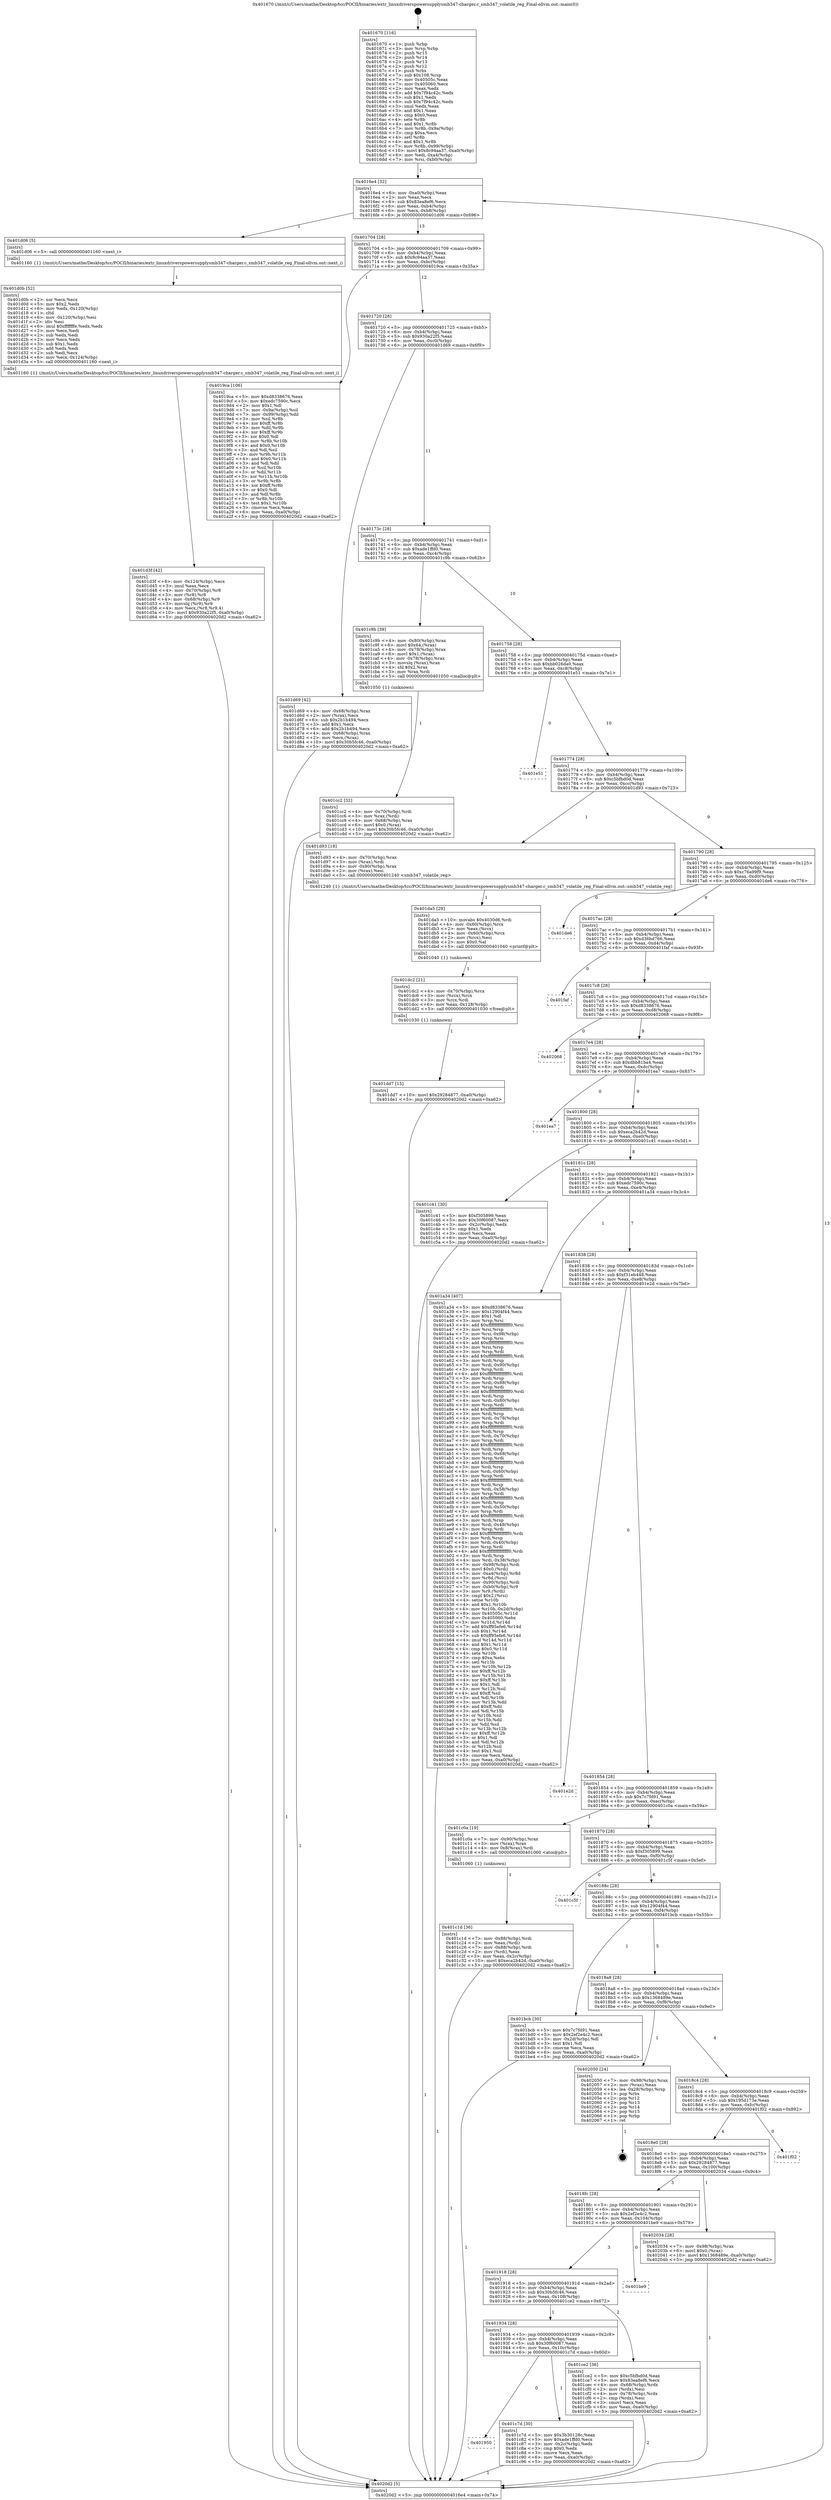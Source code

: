 digraph "0x401670" {
  label = "0x401670 (/mnt/c/Users/mathe/Desktop/tcc/POCII/binaries/extr_linuxdriverspowersupplysmb347-charger.c_smb347_volatile_reg_Final-ollvm.out::main(0))"
  labelloc = "t"
  node[shape=record]

  Entry [label="",width=0.3,height=0.3,shape=circle,fillcolor=black,style=filled]
  "0x4016e4" [label="{
     0x4016e4 [32]\l
     | [instrs]\l
     &nbsp;&nbsp;0x4016e4 \<+6\>: mov -0xa0(%rbp),%eax\l
     &nbsp;&nbsp;0x4016ea \<+2\>: mov %eax,%ecx\l
     &nbsp;&nbsp;0x4016ec \<+6\>: sub $0x83ea8ef6,%ecx\l
     &nbsp;&nbsp;0x4016f2 \<+6\>: mov %eax,-0xb4(%rbp)\l
     &nbsp;&nbsp;0x4016f8 \<+6\>: mov %ecx,-0xb8(%rbp)\l
     &nbsp;&nbsp;0x4016fe \<+6\>: je 0000000000401d06 \<main+0x696\>\l
  }"]
  "0x401d06" [label="{
     0x401d06 [5]\l
     | [instrs]\l
     &nbsp;&nbsp;0x401d06 \<+5\>: call 0000000000401160 \<next_i\>\l
     | [calls]\l
     &nbsp;&nbsp;0x401160 \{1\} (/mnt/c/Users/mathe/Desktop/tcc/POCII/binaries/extr_linuxdriverspowersupplysmb347-charger.c_smb347_volatile_reg_Final-ollvm.out::next_i)\l
  }"]
  "0x401704" [label="{
     0x401704 [28]\l
     | [instrs]\l
     &nbsp;&nbsp;0x401704 \<+5\>: jmp 0000000000401709 \<main+0x99\>\l
     &nbsp;&nbsp;0x401709 \<+6\>: mov -0xb4(%rbp),%eax\l
     &nbsp;&nbsp;0x40170f \<+5\>: sub $0x8c94aa37,%eax\l
     &nbsp;&nbsp;0x401714 \<+6\>: mov %eax,-0xbc(%rbp)\l
     &nbsp;&nbsp;0x40171a \<+6\>: je 00000000004019ca \<main+0x35a\>\l
  }"]
  Exit [label="",width=0.3,height=0.3,shape=circle,fillcolor=black,style=filled,peripheries=2]
  "0x4019ca" [label="{
     0x4019ca [106]\l
     | [instrs]\l
     &nbsp;&nbsp;0x4019ca \<+5\>: mov $0xd8338676,%eax\l
     &nbsp;&nbsp;0x4019cf \<+5\>: mov $0xedc7590c,%ecx\l
     &nbsp;&nbsp;0x4019d4 \<+2\>: mov $0x1,%dl\l
     &nbsp;&nbsp;0x4019d6 \<+7\>: mov -0x9a(%rbp),%sil\l
     &nbsp;&nbsp;0x4019dd \<+7\>: mov -0x99(%rbp),%dil\l
     &nbsp;&nbsp;0x4019e4 \<+3\>: mov %sil,%r8b\l
     &nbsp;&nbsp;0x4019e7 \<+4\>: xor $0xff,%r8b\l
     &nbsp;&nbsp;0x4019eb \<+3\>: mov %dil,%r9b\l
     &nbsp;&nbsp;0x4019ee \<+4\>: xor $0xff,%r9b\l
     &nbsp;&nbsp;0x4019f2 \<+3\>: xor $0x0,%dl\l
     &nbsp;&nbsp;0x4019f5 \<+3\>: mov %r8b,%r10b\l
     &nbsp;&nbsp;0x4019f8 \<+4\>: and $0x0,%r10b\l
     &nbsp;&nbsp;0x4019fc \<+3\>: and %dl,%sil\l
     &nbsp;&nbsp;0x4019ff \<+3\>: mov %r9b,%r11b\l
     &nbsp;&nbsp;0x401a02 \<+4\>: and $0x0,%r11b\l
     &nbsp;&nbsp;0x401a06 \<+3\>: and %dl,%dil\l
     &nbsp;&nbsp;0x401a09 \<+3\>: or %sil,%r10b\l
     &nbsp;&nbsp;0x401a0c \<+3\>: or %dil,%r11b\l
     &nbsp;&nbsp;0x401a0f \<+3\>: xor %r11b,%r10b\l
     &nbsp;&nbsp;0x401a12 \<+3\>: or %r9b,%r8b\l
     &nbsp;&nbsp;0x401a15 \<+4\>: xor $0xff,%r8b\l
     &nbsp;&nbsp;0x401a19 \<+3\>: or $0x0,%dl\l
     &nbsp;&nbsp;0x401a1c \<+3\>: and %dl,%r8b\l
     &nbsp;&nbsp;0x401a1f \<+3\>: or %r8b,%r10b\l
     &nbsp;&nbsp;0x401a22 \<+4\>: test $0x1,%r10b\l
     &nbsp;&nbsp;0x401a26 \<+3\>: cmovne %ecx,%eax\l
     &nbsp;&nbsp;0x401a29 \<+6\>: mov %eax,-0xa0(%rbp)\l
     &nbsp;&nbsp;0x401a2f \<+5\>: jmp 00000000004020d2 \<main+0xa62\>\l
  }"]
  "0x401720" [label="{
     0x401720 [28]\l
     | [instrs]\l
     &nbsp;&nbsp;0x401720 \<+5\>: jmp 0000000000401725 \<main+0xb5\>\l
     &nbsp;&nbsp;0x401725 \<+6\>: mov -0xb4(%rbp),%eax\l
     &nbsp;&nbsp;0x40172b \<+5\>: sub $0x930a22f5,%eax\l
     &nbsp;&nbsp;0x401730 \<+6\>: mov %eax,-0xc0(%rbp)\l
     &nbsp;&nbsp;0x401736 \<+6\>: je 0000000000401d69 \<main+0x6f9\>\l
  }"]
  "0x4020d2" [label="{
     0x4020d2 [5]\l
     | [instrs]\l
     &nbsp;&nbsp;0x4020d2 \<+5\>: jmp 00000000004016e4 \<main+0x74\>\l
  }"]
  "0x401670" [label="{
     0x401670 [116]\l
     | [instrs]\l
     &nbsp;&nbsp;0x401670 \<+1\>: push %rbp\l
     &nbsp;&nbsp;0x401671 \<+3\>: mov %rsp,%rbp\l
     &nbsp;&nbsp;0x401674 \<+2\>: push %r15\l
     &nbsp;&nbsp;0x401676 \<+2\>: push %r14\l
     &nbsp;&nbsp;0x401678 \<+2\>: push %r13\l
     &nbsp;&nbsp;0x40167a \<+2\>: push %r12\l
     &nbsp;&nbsp;0x40167c \<+1\>: push %rbx\l
     &nbsp;&nbsp;0x40167d \<+7\>: sub $0x108,%rsp\l
     &nbsp;&nbsp;0x401684 \<+7\>: mov 0x40505c,%eax\l
     &nbsp;&nbsp;0x40168b \<+7\>: mov 0x405060,%ecx\l
     &nbsp;&nbsp;0x401692 \<+2\>: mov %eax,%edx\l
     &nbsp;&nbsp;0x401694 \<+6\>: add $0x7f94c42c,%edx\l
     &nbsp;&nbsp;0x40169a \<+3\>: sub $0x1,%edx\l
     &nbsp;&nbsp;0x40169d \<+6\>: sub $0x7f94c42c,%edx\l
     &nbsp;&nbsp;0x4016a3 \<+3\>: imul %edx,%eax\l
     &nbsp;&nbsp;0x4016a6 \<+3\>: and $0x1,%eax\l
     &nbsp;&nbsp;0x4016a9 \<+3\>: cmp $0x0,%eax\l
     &nbsp;&nbsp;0x4016ac \<+4\>: sete %r8b\l
     &nbsp;&nbsp;0x4016b0 \<+4\>: and $0x1,%r8b\l
     &nbsp;&nbsp;0x4016b4 \<+7\>: mov %r8b,-0x9a(%rbp)\l
     &nbsp;&nbsp;0x4016bb \<+3\>: cmp $0xa,%ecx\l
     &nbsp;&nbsp;0x4016be \<+4\>: setl %r8b\l
     &nbsp;&nbsp;0x4016c2 \<+4\>: and $0x1,%r8b\l
     &nbsp;&nbsp;0x4016c6 \<+7\>: mov %r8b,-0x99(%rbp)\l
     &nbsp;&nbsp;0x4016cd \<+10\>: movl $0x8c94aa37,-0xa0(%rbp)\l
     &nbsp;&nbsp;0x4016d7 \<+6\>: mov %edi,-0xa4(%rbp)\l
     &nbsp;&nbsp;0x4016dd \<+7\>: mov %rsi,-0xb0(%rbp)\l
  }"]
  "0x401dd7" [label="{
     0x401dd7 [15]\l
     | [instrs]\l
     &nbsp;&nbsp;0x401dd7 \<+10\>: movl $0x29284877,-0xa0(%rbp)\l
     &nbsp;&nbsp;0x401de1 \<+5\>: jmp 00000000004020d2 \<main+0xa62\>\l
  }"]
  "0x401d69" [label="{
     0x401d69 [42]\l
     | [instrs]\l
     &nbsp;&nbsp;0x401d69 \<+4\>: mov -0x68(%rbp),%rax\l
     &nbsp;&nbsp;0x401d6d \<+2\>: mov (%rax),%ecx\l
     &nbsp;&nbsp;0x401d6f \<+6\>: sub $0x2b1b494,%ecx\l
     &nbsp;&nbsp;0x401d75 \<+3\>: add $0x1,%ecx\l
     &nbsp;&nbsp;0x401d78 \<+6\>: add $0x2b1b494,%ecx\l
     &nbsp;&nbsp;0x401d7e \<+4\>: mov -0x68(%rbp),%rax\l
     &nbsp;&nbsp;0x401d82 \<+2\>: mov %ecx,(%rax)\l
     &nbsp;&nbsp;0x401d84 \<+10\>: movl $0x30b5fc46,-0xa0(%rbp)\l
     &nbsp;&nbsp;0x401d8e \<+5\>: jmp 00000000004020d2 \<main+0xa62\>\l
  }"]
  "0x40173c" [label="{
     0x40173c [28]\l
     | [instrs]\l
     &nbsp;&nbsp;0x40173c \<+5\>: jmp 0000000000401741 \<main+0xd1\>\l
     &nbsp;&nbsp;0x401741 \<+6\>: mov -0xb4(%rbp),%eax\l
     &nbsp;&nbsp;0x401747 \<+5\>: sub $0xade1ffd0,%eax\l
     &nbsp;&nbsp;0x40174c \<+6\>: mov %eax,-0xc4(%rbp)\l
     &nbsp;&nbsp;0x401752 \<+6\>: je 0000000000401c9b \<main+0x62b\>\l
  }"]
  "0x401dc2" [label="{
     0x401dc2 [21]\l
     | [instrs]\l
     &nbsp;&nbsp;0x401dc2 \<+4\>: mov -0x70(%rbp),%rcx\l
     &nbsp;&nbsp;0x401dc6 \<+3\>: mov (%rcx),%rcx\l
     &nbsp;&nbsp;0x401dc9 \<+3\>: mov %rcx,%rdi\l
     &nbsp;&nbsp;0x401dcc \<+6\>: mov %eax,-0x128(%rbp)\l
     &nbsp;&nbsp;0x401dd2 \<+5\>: call 0000000000401030 \<free@plt\>\l
     | [calls]\l
     &nbsp;&nbsp;0x401030 \{1\} (unknown)\l
  }"]
  "0x401c9b" [label="{
     0x401c9b [39]\l
     | [instrs]\l
     &nbsp;&nbsp;0x401c9b \<+4\>: mov -0x80(%rbp),%rax\l
     &nbsp;&nbsp;0x401c9f \<+6\>: movl $0x64,(%rax)\l
     &nbsp;&nbsp;0x401ca5 \<+4\>: mov -0x78(%rbp),%rax\l
     &nbsp;&nbsp;0x401ca9 \<+6\>: movl $0x1,(%rax)\l
     &nbsp;&nbsp;0x401caf \<+4\>: mov -0x78(%rbp),%rax\l
     &nbsp;&nbsp;0x401cb3 \<+3\>: movslq (%rax),%rax\l
     &nbsp;&nbsp;0x401cb6 \<+4\>: shl $0x2,%rax\l
     &nbsp;&nbsp;0x401cba \<+3\>: mov %rax,%rdi\l
     &nbsp;&nbsp;0x401cbd \<+5\>: call 0000000000401050 \<malloc@plt\>\l
     | [calls]\l
     &nbsp;&nbsp;0x401050 \{1\} (unknown)\l
  }"]
  "0x401758" [label="{
     0x401758 [28]\l
     | [instrs]\l
     &nbsp;&nbsp;0x401758 \<+5\>: jmp 000000000040175d \<main+0xed\>\l
     &nbsp;&nbsp;0x40175d \<+6\>: mov -0xb4(%rbp),%eax\l
     &nbsp;&nbsp;0x401763 \<+5\>: sub $0xbb026da0,%eax\l
     &nbsp;&nbsp;0x401768 \<+6\>: mov %eax,-0xc8(%rbp)\l
     &nbsp;&nbsp;0x40176e \<+6\>: je 0000000000401e51 \<main+0x7e1\>\l
  }"]
  "0x401da5" [label="{
     0x401da5 [29]\l
     | [instrs]\l
     &nbsp;&nbsp;0x401da5 \<+10\>: movabs $0x4030d6,%rdi\l
     &nbsp;&nbsp;0x401daf \<+4\>: mov -0x60(%rbp),%rcx\l
     &nbsp;&nbsp;0x401db3 \<+2\>: mov %eax,(%rcx)\l
     &nbsp;&nbsp;0x401db5 \<+4\>: mov -0x60(%rbp),%rcx\l
     &nbsp;&nbsp;0x401db9 \<+2\>: mov (%rcx),%esi\l
     &nbsp;&nbsp;0x401dbb \<+2\>: mov $0x0,%al\l
     &nbsp;&nbsp;0x401dbd \<+5\>: call 0000000000401040 \<printf@plt\>\l
     | [calls]\l
     &nbsp;&nbsp;0x401040 \{1\} (unknown)\l
  }"]
  "0x401e51" [label="{
     0x401e51\l
  }", style=dashed]
  "0x401774" [label="{
     0x401774 [28]\l
     | [instrs]\l
     &nbsp;&nbsp;0x401774 \<+5\>: jmp 0000000000401779 \<main+0x109\>\l
     &nbsp;&nbsp;0x401779 \<+6\>: mov -0xb4(%rbp),%eax\l
     &nbsp;&nbsp;0x40177f \<+5\>: sub $0xc5bfbd0d,%eax\l
     &nbsp;&nbsp;0x401784 \<+6\>: mov %eax,-0xcc(%rbp)\l
     &nbsp;&nbsp;0x40178a \<+6\>: je 0000000000401d93 \<main+0x723\>\l
  }"]
  "0x401d3f" [label="{
     0x401d3f [42]\l
     | [instrs]\l
     &nbsp;&nbsp;0x401d3f \<+6\>: mov -0x124(%rbp),%ecx\l
     &nbsp;&nbsp;0x401d45 \<+3\>: imul %eax,%ecx\l
     &nbsp;&nbsp;0x401d48 \<+4\>: mov -0x70(%rbp),%r8\l
     &nbsp;&nbsp;0x401d4c \<+3\>: mov (%r8),%r8\l
     &nbsp;&nbsp;0x401d4f \<+4\>: mov -0x68(%rbp),%r9\l
     &nbsp;&nbsp;0x401d53 \<+3\>: movslq (%r9),%r9\l
     &nbsp;&nbsp;0x401d56 \<+4\>: mov %ecx,(%r8,%r9,4)\l
     &nbsp;&nbsp;0x401d5a \<+10\>: movl $0x930a22f5,-0xa0(%rbp)\l
     &nbsp;&nbsp;0x401d64 \<+5\>: jmp 00000000004020d2 \<main+0xa62\>\l
  }"]
  "0x401d93" [label="{
     0x401d93 [18]\l
     | [instrs]\l
     &nbsp;&nbsp;0x401d93 \<+4\>: mov -0x70(%rbp),%rax\l
     &nbsp;&nbsp;0x401d97 \<+3\>: mov (%rax),%rdi\l
     &nbsp;&nbsp;0x401d9a \<+4\>: mov -0x80(%rbp),%rax\l
     &nbsp;&nbsp;0x401d9e \<+2\>: mov (%rax),%esi\l
     &nbsp;&nbsp;0x401da0 \<+5\>: call 0000000000401240 \<smb347_volatile_reg\>\l
     | [calls]\l
     &nbsp;&nbsp;0x401240 \{1\} (/mnt/c/Users/mathe/Desktop/tcc/POCII/binaries/extr_linuxdriverspowersupplysmb347-charger.c_smb347_volatile_reg_Final-ollvm.out::smb347_volatile_reg)\l
  }"]
  "0x401790" [label="{
     0x401790 [28]\l
     | [instrs]\l
     &nbsp;&nbsp;0x401790 \<+5\>: jmp 0000000000401795 \<main+0x125\>\l
     &nbsp;&nbsp;0x401795 \<+6\>: mov -0xb4(%rbp),%eax\l
     &nbsp;&nbsp;0x40179b \<+5\>: sub $0xc76a99f9,%eax\l
     &nbsp;&nbsp;0x4017a0 \<+6\>: mov %eax,-0xd0(%rbp)\l
     &nbsp;&nbsp;0x4017a6 \<+6\>: je 0000000000401de6 \<main+0x776\>\l
  }"]
  "0x401d0b" [label="{
     0x401d0b [52]\l
     | [instrs]\l
     &nbsp;&nbsp;0x401d0b \<+2\>: xor %ecx,%ecx\l
     &nbsp;&nbsp;0x401d0d \<+5\>: mov $0x2,%edx\l
     &nbsp;&nbsp;0x401d12 \<+6\>: mov %edx,-0x120(%rbp)\l
     &nbsp;&nbsp;0x401d18 \<+1\>: cltd\l
     &nbsp;&nbsp;0x401d19 \<+6\>: mov -0x120(%rbp),%esi\l
     &nbsp;&nbsp;0x401d1f \<+2\>: idiv %esi\l
     &nbsp;&nbsp;0x401d21 \<+6\>: imul $0xfffffffe,%edx,%edx\l
     &nbsp;&nbsp;0x401d27 \<+2\>: mov %ecx,%edi\l
     &nbsp;&nbsp;0x401d29 \<+2\>: sub %edx,%edi\l
     &nbsp;&nbsp;0x401d2b \<+2\>: mov %ecx,%edx\l
     &nbsp;&nbsp;0x401d2d \<+3\>: sub $0x1,%edx\l
     &nbsp;&nbsp;0x401d30 \<+2\>: add %edx,%edi\l
     &nbsp;&nbsp;0x401d32 \<+2\>: sub %edi,%ecx\l
     &nbsp;&nbsp;0x401d34 \<+6\>: mov %ecx,-0x124(%rbp)\l
     &nbsp;&nbsp;0x401d3a \<+5\>: call 0000000000401160 \<next_i\>\l
     | [calls]\l
     &nbsp;&nbsp;0x401160 \{1\} (/mnt/c/Users/mathe/Desktop/tcc/POCII/binaries/extr_linuxdriverspowersupplysmb347-charger.c_smb347_volatile_reg_Final-ollvm.out::next_i)\l
  }"]
  "0x401de6" [label="{
     0x401de6\l
  }", style=dashed]
  "0x4017ac" [label="{
     0x4017ac [28]\l
     | [instrs]\l
     &nbsp;&nbsp;0x4017ac \<+5\>: jmp 00000000004017b1 \<main+0x141\>\l
     &nbsp;&nbsp;0x4017b1 \<+6\>: mov -0xb4(%rbp),%eax\l
     &nbsp;&nbsp;0x4017b7 \<+5\>: sub $0xd36bd766,%eax\l
     &nbsp;&nbsp;0x4017bc \<+6\>: mov %eax,-0xd4(%rbp)\l
     &nbsp;&nbsp;0x4017c2 \<+6\>: je 0000000000401faf \<main+0x93f\>\l
  }"]
  "0x401cc2" [label="{
     0x401cc2 [32]\l
     | [instrs]\l
     &nbsp;&nbsp;0x401cc2 \<+4\>: mov -0x70(%rbp),%rdi\l
     &nbsp;&nbsp;0x401cc6 \<+3\>: mov %rax,(%rdi)\l
     &nbsp;&nbsp;0x401cc9 \<+4\>: mov -0x68(%rbp),%rax\l
     &nbsp;&nbsp;0x401ccd \<+6\>: movl $0x0,(%rax)\l
     &nbsp;&nbsp;0x401cd3 \<+10\>: movl $0x30b5fc46,-0xa0(%rbp)\l
     &nbsp;&nbsp;0x401cdd \<+5\>: jmp 00000000004020d2 \<main+0xa62\>\l
  }"]
  "0x401faf" [label="{
     0x401faf\l
  }", style=dashed]
  "0x4017c8" [label="{
     0x4017c8 [28]\l
     | [instrs]\l
     &nbsp;&nbsp;0x4017c8 \<+5\>: jmp 00000000004017cd \<main+0x15d\>\l
     &nbsp;&nbsp;0x4017cd \<+6\>: mov -0xb4(%rbp),%eax\l
     &nbsp;&nbsp;0x4017d3 \<+5\>: sub $0xd8338676,%eax\l
     &nbsp;&nbsp;0x4017d8 \<+6\>: mov %eax,-0xd8(%rbp)\l
     &nbsp;&nbsp;0x4017de \<+6\>: je 0000000000402068 \<main+0x9f8\>\l
  }"]
  "0x401950" [label="{
     0x401950\l
  }", style=dashed]
  "0x402068" [label="{
     0x402068\l
  }", style=dashed]
  "0x4017e4" [label="{
     0x4017e4 [28]\l
     | [instrs]\l
     &nbsp;&nbsp;0x4017e4 \<+5\>: jmp 00000000004017e9 \<main+0x179\>\l
     &nbsp;&nbsp;0x4017e9 \<+6\>: mov -0xb4(%rbp),%eax\l
     &nbsp;&nbsp;0x4017ef \<+5\>: sub $0xdbb81ba4,%eax\l
     &nbsp;&nbsp;0x4017f4 \<+6\>: mov %eax,-0xdc(%rbp)\l
     &nbsp;&nbsp;0x4017fa \<+6\>: je 0000000000401ea7 \<main+0x837\>\l
  }"]
  "0x401c7d" [label="{
     0x401c7d [30]\l
     | [instrs]\l
     &nbsp;&nbsp;0x401c7d \<+5\>: mov $0x3b30128c,%eax\l
     &nbsp;&nbsp;0x401c82 \<+5\>: mov $0xade1ffd0,%ecx\l
     &nbsp;&nbsp;0x401c87 \<+3\>: mov -0x2c(%rbp),%edx\l
     &nbsp;&nbsp;0x401c8a \<+3\>: cmp $0x0,%edx\l
     &nbsp;&nbsp;0x401c8d \<+3\>: cmove %ecx,%eax\l
     &nbsp;&nbsp;0x401c90 \<+6\>: mov %eax,-0xa0(%rbp)\l
     &nbsp;&nbsp;0x401c96 \<+5\>: jmp 00000000004020d2 \<main+0xa62\>\l
  }"]
  "0x401ea7" [label="{
     0x401ea7\l
  }", style=dashed]
  "0x401800" [label="{
     0x401800 [28]\l
     | [instrs]\l
     &nbsp;&nbsp;0x401800 \<+5\>: jmp 0000000000401805 \<main+0x195\>\l
     &nbsp;&nbsp;0x401805 \<+6\>: mov -0xb4(%rbp),%eax\l
     &nbsp;&nbsp;0x40180b \<+5\>: sub $0xeca2b42d,%eax\l
     &nbsp;&nbsp;0x401810 \<+6\>: mov %eax,-0xe0(%rbp)\l
     &nbsp;&nbsp;0x401816 \<+6\>: je 0000000000401c41 \<main+0x5d1\>\l
  }"]
  "0x401934" [label="{
     0x401934 [28]\l
     | [instrs]\l
     &nbsp;&nbsp;0x401934 \<+5\>: jmp 0000000000401939 \<main+0x2c9\>\l
     &nbsp;&nbsp;0x401939 \<+6\>: mov -0xb4(%rbp),%eax\l
     &nbsp;&nbsp;0x40193f \<+5\>: sub $0x30f60087,%eax\l
     &nbsp;&nbsp;0x401944 \<+6\>: mov %eax,-0x10c(%rbp)\l
     &nbsp;&nbsp;0x40194a \<+6\>: je 0000000000401c7d \<main+0x60d\>\l
  }"]
  "0x401c41" [label="{
     0x401c41 [30]\l
     | [instrs]\l
     &nbsp;&nbsp;0x401c41 \<+5\>: mov $0xf305899,%eax\l
     &nbsp;&nbsp;0x401c46 \<+5\>: mov $0x30f60087,%ecx\l
     &nbsp;&nbsp;0x401c4b \<+3\>: mov -0x2c(%rbp),%edx\l
     &nbsp;&nbsp;0x401c4e \<+3\>: cmp $0x1,%edx\l
     &nbsp;&nbsp;0x401c51 \<+3\>: cmovl %ecx,%eax\l
     &nbsp;&nbsp;0x401c54 \<+6\>: mov %eax,-0xa0(%rbp)\l
     &nbsp;&nbsp;0x401c5a \<+5\>: jmp 00000000004020d2 \<main+0xa62\>\l
  }"]
  "0x40181c" [label="{
     0x40181c [28]\l
     | [instrs]\l
     &nbsp;&nbsp;0x40181c \<+5\>: jmp 0000000000401821 \<main+0x1b1\>\l
     &nbsp;&nbsp;0x401821 \<+6\>: mov -0xb4(%rbp),%eax\l
     &nbsp;&nbsp;0x401827 \<+5\>: sub $0xedc7590c,%eax\l
     &nbsp;&nbsp;0x40182c \<+6\>: mov %eax,-0xe4(%rbp)\l
     &nbsp;&nbsp;0x401832 \<+6\>: je 0000000000401a34 \<main+0x3c4\>\l
  }"]
  "0x401ce2" [label="{
     0x401ce2 [36]\l
     | [instrs]\l
     &nbsp;&nbsp;0x401ce2 \<+5\>: mov $0xc5bfbd0d,%eax\l
     &nbsp;&nbsp;0x401ce7 \<+5\>: mov $0x83ea8ef6,%ecx\l
     &nbsp;&nbsp;0x401cec \<+4\>: mov -0x68(%rbp),%rdx\l
     &nbsp;&nbsp;0x401cf0 \<+2\>: mov (%rdx),%esi\l
     &nbsp;&nbsp;0x401cf2 \<+4\>: mov -0x78(%rbp),%rdx\l
     &nbsp;&nbsp;0x401cf6 \<+2\>: cmp (%rdx),%esi\l
     &nbsp;&nbsp;0x401cf8 \<+3\>: cmovl %ecx,%eax\l
     &nbsp;&nbsp;0x401cfb \<+6\>: mov %eax,-0xa0(%rbp)\l
     &nbsp;&nbsp;0x401d01 \<+5\>: jmp 00000000004020d2 \<main+0xa62\>\l
  }"]
  "0x401a34" [label="{
     0x401a34 [407]\l
     | [instrs]\l
     &nbsp;&nbsp;0x401a34 \<+5\>: mov $0xd8338676,%eax\l
     &nbsp;&nbsp;0x401a39 \<+5\>: mov $0x12904f44,%ecx\l
     &nbsp;&nbsp;0x401a3e \<+2\>: mov $0x1,%dl\l
     &nbsp;&nbsp;0x401a40 \<+3\>: mov %rsp,%rsi\l
     &nbsp;&nbsp;0x401a43 \<+4\>: add $0xfffffffffffffff0,%rsi\l
     &nbsp;&nbsp;0x401a47 \<+3\>: mov %rsi,%rsp\l
     &nbsp;&nbsp;0x401a4a \<+7\>: mov %rsi,-0x98(%rbp)\l
     &nbsp;&nbsp;0x401a51 \<+3\>: mov %rsp,%rsi\l
     &nbsp;&nbsp;0x401a54 \<+4\>: add $0xfffffffffffffff0,%rsi\l
     &nbsp;&nbsp;0x401a58 \<+3\>: mov %rsi,%rsp\l
     &nbsp;&nbsp;0x401a5b \<+3\>: mov %rsp,%rdi\l
     &nbsp;&nbsp;0x401a5e \<+4\>: add $0xfffffffffffffff0,%rdi\l
     &nbsp;&nbsp;0x401a62 \<+3\>: mov %rdi,%rsp\l
     &nbsp;&nbsp;0x401a65 \<+7\>: mov %rdi,-0x90(%rbp)\l
     &nbsp;&nbsp;0x401a6c \<+3\>: mov %rsp,%rdi\l
     &nbsp;&nbsp;0x401a6f \<+4\>: add $0xfffffffffffffff0,%rdi\l
     &nbsp;&nbsp;0x401a73 \<+3\>: mov %rdi,%rsp\l
     &nbsp;&nbsp;0x401a76 \<+7\>: mov %rdi,-0x88(%rbp)\l
     &nbsp;&nbsp;0x401a7d \<+3\>: mov %rsp,%rdi\l
     &nbsp;&nbsp;0x401a80 \<+4\>: add $0xfffffffffffffff0,%rdi\l
     &nbsp;&nbsp;0x401a84 \<+3\>: mov %rdi,%rsp\l
     &nbsp;&nbsp;0x401a87 \<+4\>: mov %rdi,-0x80(%rbp)\l
     &nbsp;&nbsp;0x401a8b \<+3\>: mov %rsp,%rdi\l
     &nbsp;&nbsp;0x401a8e \<+4\>: add $0xfffffffffffffff0,%rdi\l
     &nbsp;&nbsp;0x401a92 \<+3\>: mov %rdi,%rsp\l
     &nbsp;&nbsp;0x401a95 \<+4\>: mov %rdi,-0x78(%rbp)\l
     &nbsp;&nbsp;0x401a99 \<+3\>: mov %rsp,%rdi\l
     &nbsp;&nbsp;0x401a9c \<+4\>: add $0xfffffffffffffff0,%rdi\l
     &nbsp;&nbsp;0x401aa0 \<+3\>: mov %rdi,%rsp\l
     &nbsp;&nbsp;0x401aa3 \<+4\>: mov %rdi,-0x70(%rbp)\l
     &nbsp;&nbsp;0x401aa7 \<+3\>: mov %rsp,%rdi\l
     &nbsp;&nbsp;0x401aaa \<+4\>: add $0xfffffffffffffff0,%rdi\l
     &nbsp;&nbsp;0x401aae \<+3\>: mov %rdi,%rsp\l
     &nbsp;&nbsp;0x401ab1 \<+4\>: mov %rdi,-0x68(%rbp)\l
     &nbsp;&nbsp;0x401ab5 \<+3\>: mov %rsp,%rdi\l
     &nbsp;&nbsp;0x401ab8 \<+4\>: add $0xfffffffffffffff0,%rdi\l
     &nbsp;&nbsp;0x401abc \<+3\>: mov %rdi,%rsp\l
     &nbsp;&nbsp;0x401abf \<+4\>: mov %rdi,-0x60(%rbp)\l
     &nbsp;&nbsp;0x401ac3 \<+3\>: mov %rsp,%rdi\l
     &nbsp;&nbsp;0x401ac6 \<+4\>: add $0xfffffffffffffff0,%rdi\l
     &nbsp;&nbsp;0x401aca \<+3\>: mov %rdi,%rsp\l
     &nbsp;&nbsp;0x401acd \<+4\>: mov %rdi,-0x58(%rbp)\l
     &nbsp;&nbsp;0x401ad1 \<+3\>: mov %rsp,%rdi\l
     &nbsp;&nbsp;0x401ad4 \<+4\>: add $0xfffffffffffffff0,%rdi\l
     &nbsp;&nbsp;0x401ad8 \<+3\>: mov %rdi,%rsp\l
     &nbsp;&nbsp;0x401adb \<+4\>: mov %rdi,-0x50(%rbp)\l
     &nbsp;&nbsp;0x401adf \<+3\>: mov %rsp,%rdi\l
     &nbsp;&nbsp;0x401ae2 \<+4\>: add $0xfffffffffffffff0,%rdi\l
     &nbsp;&nbsp;0x401ae6 \<+3\>: mov %rdi,%rsp\l
     &nbsp;&nbsp;0x401ae9 \<+4\>: mov %rdi,-0x48(%rbp)\l
     &nbsp;&nbsp;0x401aed \<+3\>: mov %rsp,%rdi\l
     &nbsp;&nbsp;0x401af0 \<+4\>: add $0xfffffffffffffff0,%rdi\l
     &nbsp;&nbsp;0x401af4 \<+3\>: mov %rdi,%rsp\l
     &nbsp;&nbsp;0x401af7 \<+4\>: mov %rdi,-0x40(%rbp)\l
     &nbsp;&nbsp;0x401afb \<+3\>: mov %rsp,%rdi\l
     &nbsp;&nbsp;0x401afe \<+4\>: add $0xfffffffffffffff0,%rdi\l
     &nbsp;&nbsp;0x401b02 \<+3\>: mov %rdi,%rsp\l
     &nbsp;&nbsp;0x401b05 \<+4\>: mov %rdi,-0x38(%rbp)\l
     &nbsp;&nbsp;0x401b09 \<+7\>: mov -0x98(%rbp),%rdi\l
     &nbsp;&nbsp;0x401b10 \<+6\>: movl $0x0,(%rdi)\l
     &nbsp;&nbsp;0x401b16 \<+7\>: mov -0xa4(%rbp),%r8d\l
     &nbsp;&nbsp;0x401b1d \<+3\>: mov %r8d,(%rsi)\l
     &nbsp;&nbsp;0x401b20 \<+7\>: mov -0x90(%rbp),%rdi\l
     &nbsp;&nbsp;0x401b27 \<+7\>: mov -0xb0(%rbp),%r9\l
     &nbsp;&nbsp;0x401b2e \<+3\>: mov %r9,(%rdi)\l
     &nbsp;&nbsp;0x401b31 \<+3\>: cmpl $0x2,(%rsi)\l
     &nbsp;&nbsp;0x401b34 \<+4\>: setne %r10b\l
     &nbsp;&nbsp;0x401b38 \<+4\>: and $0x1,%r10b\l
     &nbsp;&nbsp;0x401b3c \<+4\>: mov %r10b,-0x2d(%rbp)\l
     &nbsp;&nbsp;0x401b40 \<+8\>: mov 0x40505c,%r11d\l
     &nbsp;&nbsp;0x401b48 \<+7\>: mov 0x405060,%ebx\l
     &nbsp;&nbsp;0x401b4f \<+3\>: mov %r11d,%r14d\l
     &nbsp;&nbsp;0x401b52 \<+7\>: add $0xff95efe6,%r14d\l
     &nbsp;&nbsp;0x401b59 \<+4\>: sub $0x1,%r14d\l
     &nbsp;&nbsp;0x401b5d \<+7\>: sub $0xff95efe6,%r14d\l
     &nbsp;&nbsp;0x401b64 \<+4\>: imul %r14d,%r11d\l
     &nbsp;&nbsp;0x401b68 \<+4\>: and $0x1,%r11d\l
     &nbsp;&nbsp;0x401b6c \<+4\>: cmp $0x0,%r11d\l
     &nbsp;&nbsp;0x401b70 \<+4\>: sete %r10b\l
     &nbsp;&nbsp;0x401b74 \<+3\>: cmp $0xa,%ebx\l
     &nbsp;&nbsp;0x401b77 \<+4\>: setl %r15b\l
     &nbsp;&nbsp;0x401b7b \<+3\>: mov %r10b,%r12b\l
     &nbsp;&nbsp;0x401b7e \<+4\>: xor $0xff,%r12b\l
     &nbsp;&nbsp;0x401b82 \<+3\>: mov %r15b,%r13b\l
     &nbsp;&nbsp;0x401b85 \<+4\>: xor $0xff,%r13b\l
     &nbsp;&nbsp;0x401b89 \<+3\>: xor $0x1,%dl\l
     &nbsp;&nbsp;0x401b8c \<+3\>: mov %r12b,%sil\l
     &nbsp;&nbsp;0x401b8f \<+4\>: and $0xff,%sil\l
     &nbsp;&nbsp;0x401b93 \<+3\>: and %dl,%r10b\l
     &nbsp;&nbsp;0x401b96 \<+3\>: mov %r13b,%dil\l
     &nbsp;&nbsp;0x401b99 \<+4\>: and $0xff,%dil\l
     &nbsp;&nbsp;0x401b9d \<+3\>: and %dl,%r15b\l
     &nbsp;&nbsp;0x401ba0 \<+3\>: or %r10b,%sil\l
     &nbsp;&nbsp;0x401ba3 \<+3\>: or %r15b,%dil\l
     &nbsp;&nbsp;0x401ba6 \<+3\>: xor %dil,%sil\l
     &nbsp;&nbsp;0x401ba9 \<+3\>: or %r13b,%r12b\l
     &nbsp;&nbsp;0x401bac \<+4\>: xor $0xff,%r12b\l
     &nbsp;&nbsp;0x401bb0 \<+3\>: or $0x1,%dl\l
     &nbsp;&nbsp;0x401bb3 \<+3\>: and %dl,%r12b\l
     &nbsp;&nbsp;0x401bb6 \<+3\>: or %r12b,%sil\l
     &nbsp;&nbsp;0x401bb9 \<+4\>: test $0x1,%sil\l
     &nbsp;&nbsp;0x401bbd \<+3\>: cmovne %ecx,%eax\l
     &nbsp;&nbsp;0x401bc0 \<+6\>: mov %eax,-0xa0(%rbp)\l
     &nbsp;&nbsp;0x401bc6 \<+5\>: jmp 00000000004020d2 \<main+0xa62\>\l
  }"]
  "0x401838" [label="{
     0x401838 [28]\l
     | [instrs]\l
     &nbsp;&nbsp;0x401838 \<+5\>: jmp 000000000040183d \<main+0x1cd\>\l
     &nbsp;&nbsp;0x40183d \<+6\>: mov -0xb4(%rbp),%eax\l
     &nbsp;&nbsp;0x401843 \<+5\>: sub $0xf31eb448,%eax\l
     &nbsp;&nbsp;0x401848 \<+6\>: mov %eax,-0xe8(%rbp)\l
     &nbsp;&nbsp;0x40184e \<+6\>: je 0000000000401e2d \<main+0x7bd\>\l
  }"]
  "0x401918" [label="{
     0x401918 [28]\l
     | [instrs]\l
     &nbsp;&nbsp;0x401918 \<+5\>: jmp 000000000040191d \<main+0x2ad\>\l
     &nbsp;&nbsp;0x40191d \<+6\>: mov -0xb4(%rbp),%eax\l
     &nbsp;&nbsp;0x401923 \<+5\>: sub $0x30b5fc46,%eax\l
     &nbsp;&nbsp;0x401928 \<+6\>: mov %eax,-0x108(%rbp)\l
     &nbsp;&nbsp;0x40192e \<+6\>: je 0000000000401ce2 \<main+0x672\>\l
  }"]
  "0x401be9" [label="{
     0x401be9\l
  }", style=dashed]
  "0x401e2d" [label="{
     0x401e2d\l
  }", style=dashed]
  "0x401854" [label="{
     0x401854 [28]\l
     | [instrs]\l
     &nbsp;&nbsp;0x401854 \<+5\>: jmp 0000000000401859 \<main+0x1e9\>\l
     &nbsp;&nbsp;0x401859 \<+6\>: mov -0xb4(%rbp),%eax\l
     &nbsp;&nbsp;0x40185f \<+5\>: sub $0x7c7fd91,%eax\l
     &nbsp;&nbsp;0x401864 \<+6\>: mov %eax,-0xec(%rbp)\l
     &nbsp;&nbsp;0x40186a \<+6\>: je 0000000000401c0a \<main+0x59a\>\l
  }"]
  "0x4018fc" [label="{
     0x4018fc [28]\l
     | [instrs]\l
     &nbsp;&nbsp;0x4018fc \<+5\>: jmp 0000000000401901 \<main+0x291\>\l
     &nbsp;&nbsp;0x401901 \<+6\>: mov -0xb4(%rbp),%eax\l
     &nbsp;&nbsp;0x401907 \<+5\>: sub $0x2ef2e4c2,%eax\l
     &nbsp;&nbsp;0x40190c \<+6\>: mov %eax,-0x104(%rbp)\l
     &nbsp;&nbsp;0x401912 \<+6\>: je 0000000000401be9 \<main+0x579\>\l
  }"]
  "0x401c0a" [label="{
     0x401c0a [19]\l
     | [instrs]\l
     &nbsp;&nbsp;0x401c0a \<+7\>: mov -0x90(%rbp),%rax\l
     &nbsp;&nbsp;0x401c11 \<+3\>: mov (%rax),%rax\l
     &nbsp;&nbsp;0x401c14 \<+4\>: mov 0x8(%rax),%rdi\l
     &nbsp;&nbsp;0x401c18 \<+5\>: call 0000000000401060 \<atoi@plt\>\l
     | [calls]\l
     &nbsp;&nbsp;0x401060 \{1\} (unknown)\l
  }"]
  "0x401870" [label="{
     0x401870 [28]\l
     | [instrs]\l
     &nbsp;&nbsp;0x401870 \<+5\>: jmp 0000000000401875 \<main+0x205\>\l
     &nbsp;&nbsp;0x401875 \<+6\>: mov -0xb4(%rbp),%eax\l
     &nbsp;&nbsp;0x40187b \<+5\>: sub $0xf305899,%eax\l
     &nbsp;&nbsp;0x401880 \<+6\>: mov %eax,-0xf0(%rbp)\l
     &nbsp;&nbsp;0x401886 \<+6\>: je 0000000000401c5f \<main+0x5ef\>\l
  }"]
  "0x402034" [label="{
     0x402034 [28]\l
     | [instrs]\l
     &nbsp;&nbsp;0x402034 \<+7\>: mov -0x98(%rbp),%rax\l
     &nbsp;&nbsp;0x40203b \<+6\>: movl $0x0,(%rax)\l
     &nbsp;&nbsp;0x402041 \<+10\>: movl $0x1368489e,-0xa0(%rbp)\l
     &nbsp;&nbsp;0x40204b \<+5\>: jmp 00000000004020d2 \<main+0xa62\>\l
  }"]
  "0x401c5f" [label="{
     0x401c5f\l
  }", style=dashed]
  "0x40188c" [label="{
     0x40188c [28]\l
     | [instrs]\l
     &nbsp;&nbsp;0x40188c \<+5\>: jmp 0000000000401891 \<main+0x221\>\l
     &nbsp;&nbsp;0x401891 \<+6\>: mov -0xb4(%rbp),%eax\l
     &nbsp;&nbsp;0x401897 \<+5\>: sub $0x12904f44,%eax\l
     &nbsp;&nbsp;0x40189c \<+6\>: mov %eax,-0xf4(%rbp)\l
     &nbsp;&nbsp;0x4018a2 \<+6\>: je 0000000000401bcb \<main+0x55b\>\l
  }"]
  "0x4018e0" [label="{
     0x4018e0 [28]\l
     | [instrs]\l
     &nbsp;&nbsp;0x4018e0 \<+5\>: jmp 00000000004018e5 \<main+0x275\>\l
     &nbsp;&nbsp;0x4018e5 \<+6\>: mov -0xb4(%rbp),%eax\l
     &nbsp;&nbsp;0x4018eb \<+5\>: sub $0x29284877,%eax\l
     &nbsp;&nbsp;0x4018f0 \<+6\>: mov %eax,-0x100(%rbp)\l
     &nbsp;&nbsp;0x4018f6 \<+6\>: je 0000000000402034 \<main+0x9c4\>\l
  }"]
  "0x401bcb" [label="{
     0x401bcb [30]\l
     | [instrs]\l
     &nbsp;&nbsp;0x401bcb \<+5\>: mov $0x7c7fd91,%eax\l
     &nbsp;&nbsp;0x401bd0 \<+5\>: mov $0x2ef2e4c2,%ecx\l
     &nbsp;&nbsp;0x401bd5 \<+3\>: mov -0x2d(%rbp),%dl\l
     &nbsp;&nbsp;0x401bd8 \<+3\>: test $0x1,%dl\l
     &nbsp;&nbsp;0x401bdb \<+3\>: cmovne %ecx,%eax\l
     &nbsp;&nbsp;0x401bde \<+6\>: mov %eax,-0xa0(%rbp)\l
     &nbsp;&nbsp;0x401be4 \<+5\>: jmp 00000000004020d2 \<main+0xa62\>\l
  }"]
  "0x4018a8" [label="{
     0x4018a8 [28]\l
     | [instrs]\l
     &nbsp;&nbsp;0x4018a8 \<+5\>: jmp 00000000004018ad \<main+0x23d\>\l
     &nbsp;&nbsp;0x4018ad \<+6\>: mov -0xb4(%rbp),%eax\l
     &nbsp;&nbsp;0x4018b3 \<+5\>: sub $0x1368489e,%eax\l
     &nbsp;&nbsp;0x4018b8 \<+6\>: mov %eax,-0xf8(%rbp)\l
     &nbsp;&nbsp;0x4018be \<+6\>: je 0000000000402050 \<main+0x9e0\>\l
  }"]
  "0x401c1d" [label="{
     0x401c1d [36]\l
     | [instrs]\l
     &nbsp;&nbsp;0x401c1d \<+7\>: mov -0x88(%rbp),%rdi\l
     &nbsp;&nbsp;0x401c24 \<+2\>: mov %eax,(%rdi)\l
     &nbsp;&nbsp;0x401c26 \<+7\>: mov -0x88(%rbp),%rdi\l
     &nbsp;&nbsp;0x401c2d \<+2\>: mov (%rdi),%eax\l
     &nbsp;&nbsp;0x401c2f \<+3\>: mov %eax,-0x2c(%rbp)\l
     &nbsp;&nbsp;0x401c32 \<+10\>: movl $0xeca2b42d,-0xa0(%rbp)\l
     &nbsp;&nbsp;0x401c3c \<+5\>: jmp 00000000004020d2 \<main+0xa62\>\l
  }"]
  "0x401f02" [label="{
     0x401f02\l
  }", style=dashed]
  "0x402050" [label="{
     0x402050 [24]\l
     | [instrs]\l
     &nbsp;&nbsp;0x402050 \<+7\>: mov -0x98(%rbp),%rax\l
     &nbsp;&nbsp;0x402057 \<+2\>: mov (%rax),%eax\l
     &nbsp;&nbsp;0x402059 \<+4\>: lea -0x28(%rbp),%rsp\l
     &nbsp;&nbsp;0x40205d \<+1\>: pop %rbx\l
     &nbsp;&nbsp;0x40205e \<+2\>: pop %r12\l
     &nbsp;&nbsp;0x402060 \<+2\>: pop %r13\l
     &nbsp;&nbsp;0x402062 \<+2\>: pop %r14\l
     &nbsp;&nbsp;0x402064 \<+2\>: pop %r15\l
     &nbsp;&nbsp;0x402066 \<+1\>: pop %rbp\l
     &nbsp;&nbsp;0x402067 \<+1\>: ret\l
  }"]
  "0x4018c4" [label="{
     0x4018c4 [28]\l
     | [instrs]\l
     &nbsp;&nbsp;0x4018c4 \<+5\>: jmp 00000000004018c9 \<main+0x259\>\l
     &nbsp;&nbsp;0x4018c9 \<+6\>: mov -0xb4(%rbp),%eax\l
     &nbsp;&nbsp;0x4018cf \<+5\>: sub $0x195d173e,%eax\l
     &nbsp;&nbsp;0x4018d4 \<+6\>: mov %eax,-0xfc(%rbp)\l
     &nbsp;&nbsp;0x4018da \<+6\>: je 0000000000401f02 \<main+0x892\>\l
  }"]
  Entry -> "0x401670" [label=" 1"]
  "0x4016e4" -> "0x401d06" [label=" 1"]
  "0x4016e4" -> "0x401704" [label=" 13"]
  "0x402050" -> Exit [label=" 1"]
  "0x401704" -> "0x4019ca" [label=" 1"]
  "0x401704" -> "0x401720" [label=" 12"]
  "0x4019ca" -> "0x4020d2" [label=" 1"]
  "0x401670" -> "0x4016e4" [label=" 1"]
  "0x4020d2" -> "0x4016e4" [label=" 13"]
  "0x402034" -> "0x4020d2" [label=" 1"]
  "0x401720" -> "0x401d69" [label=" 1"]
  "0x401720" -> "0x40173c" [label=" 11"]
  "0x401dd7" -> "0x4020d2" [label=" 1"]
  "0x40173c" -> "0x401c9b" [label=" 1"]
  "0x40173c" -> "0x401758" [label=" 10"]
  "0x401dc2" -> "0x401dd7" [label=" 1"]
  "0x401758" -> "0x401e51" [label=" 0"]
  "0x401758" -> "0x401774" [label=" 10"]
  "0x401da5" -> "0x401dc2" [label=" 1"]
  "0x401774" -> "0x401d93" [label=" 1"]
  "0x401774" -> "0x401790" [label=" 9"]
  "0x401d93" -> "0x401da5" [label=" 1"]
  "0x401790" -> "0x401de6" [label=" 0"]
  "0x401790" -> "0x4017ac" [label=" 9"]
  "0x401d69" -> "0x4020d2" [label=" 1"]
  "0x4017ac" -> "0x401faf" [label=" 0"]
  "0x4017ac" -> "0x4017c8" [label=" 9"]
  "0x401d3f" -> "0x4020d2" [label=" 1"]
  "0x4017c8" -> "0x402068" [label=" 0"]
  "0x4017c8" -> "0x4017e4" [label=" 9"]
  "0x401d0b" -> "0x401d3f" [label=" 1"]
  "0x4017e4" -> "0x401ea7" [label=" 0"]
  "0x4017e4" -> "0x401800" [label=" 9"]
  "0x401d06" -> "0x401d0b" [label=" 1"]
  "0x401800" -> "0x401c41" [label=" 1"]
  "0x401800" -> "0x40181c" [label=" 8"]
  "0x401cc2" -> "0x4020d2" [label=" 1"]
  "0x40181c" -> "0x401a34" [label=" 1"]
  "0x40181c" -> "0x401838" [label=" 7"]
  "0x401c9b" -> "0x401cc2" [label=" 1"]
  "0x401a34" -> "0x4020d2" [label=" 1"]
  "0x401934" -> "0x401950" [label=" 0"]
  "0x401838" -> "0x401e2d" [label=" 0"]
  "0x401838" -> "0x401854" [label=" 7"]
  "0x401934" -> "0x401c7d" [label=" 1"]
  "0x401854" -> "0x401c0a" [label=" 1"]
  "0x401854" -> "0x401870" [label=" 6"]
  "0x401918" -> "0x401934" [label=" 1"]
  "0x401870" -> "0x401c5f" [label=" 0"]
  "0x401870" -> "0x40188c" [label=" 6"]
  "0x401918" -> "0x401ce2" [label=" 2"]
  "0x40188c" -> "0x401bcb" [label=" 1"]
  "0x40188c" -> "0x4018a8" [label=" 5"]
  "0x401bcb" -> "0x4020d2" [label=" 1"]
  "0x401c0a" -> "0x401c1d" [label=" 1"]
  "0x401c1d" -> "0x4020d2" [label=" 1"]
  "0x401c41" -> "0x4020d2" [label=" 1"]
  "0x4018fc" -> "0x401918" [label=" 3"]
  "0x4018a8" -> "0x402050" [label=" 1"]
  "0x4018a8" -> "0x4018c4" [label=" 4"]
  "0x4018fc" -> "0x401be9" [label=" 0"]
  "0x4018c4" -> "0x401f02" [label=" 0"]
  "0x4018c4" -> "0x4018e0" [label=" 4"]
  "0x401c7d" -> "0x4020d2" [label=" 1"]
  "0x4018e0" -> "0x402034" [label=" 1"]
  "0x4018e0" -> "0x4018fc" [label=" 3"]
  "0x401ce2" -> "0x4020d2" [label=" 2"]
}
